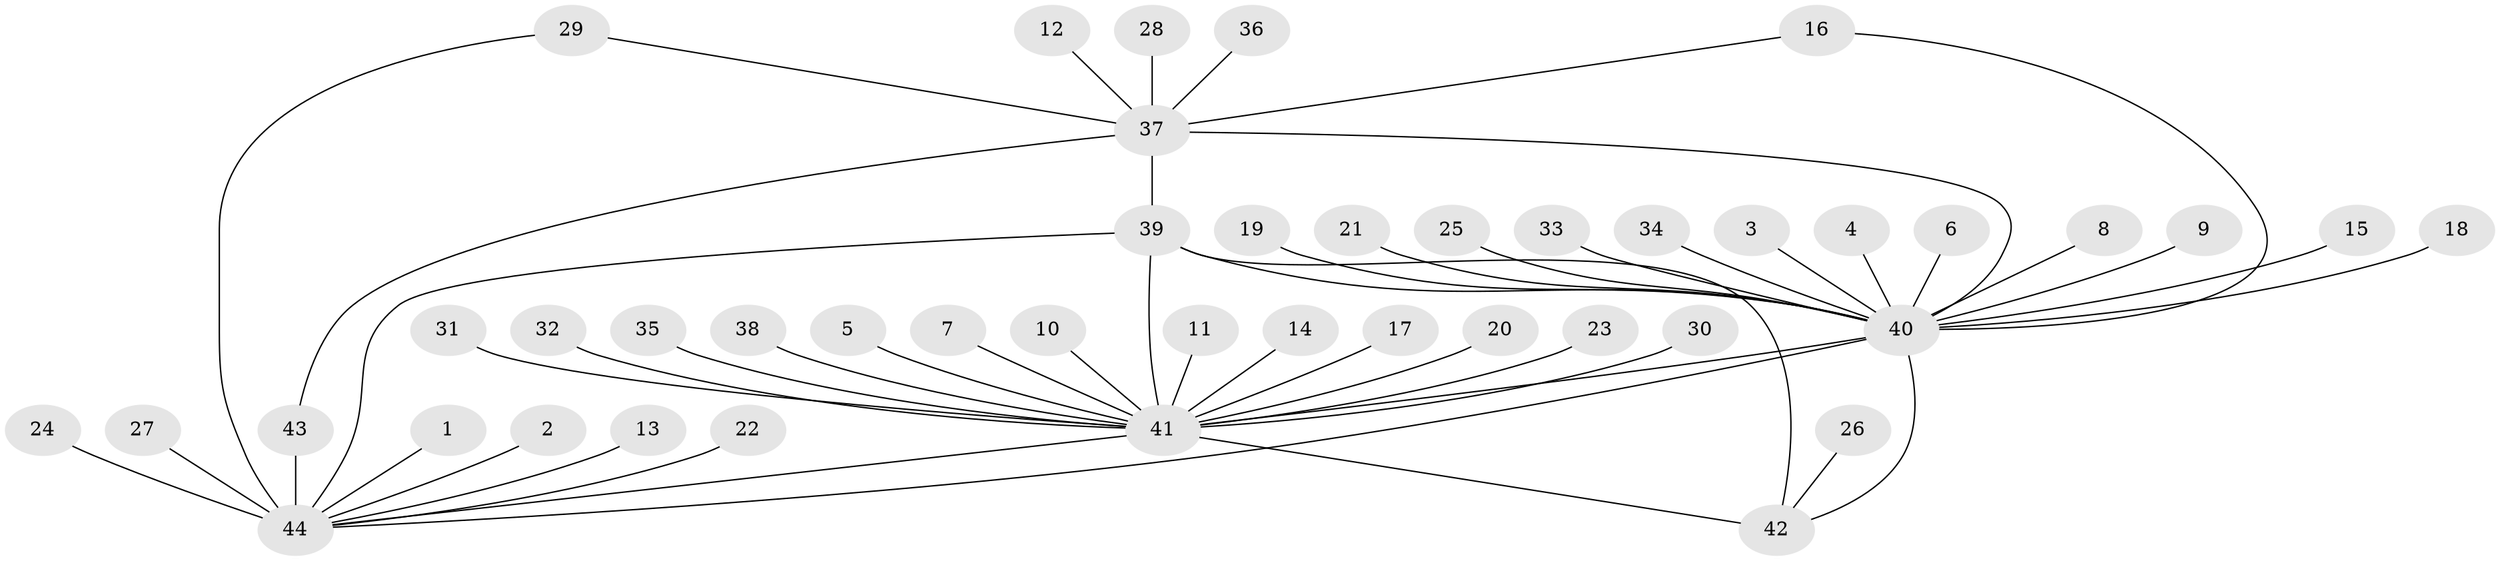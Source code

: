// original degree distribution, {10: 0.03424657534246575, 7: 0.04794520547945205, 9: 0.0273972602739726, 12: 0.03424657534246575, 8: 0.0273972602739726, 6: 0.02054794520547945, 14: 0.02054794520547945, 13: 0.0136986301369863, 11: 0.0136986301369863, 2: 0.1232876712328767, 1: 0.6232876712328768, 3: 0.0136986301369863}
// Generated by graph-tools (version 1.1) at 2025/37/03/04/25 23:37:31]
// undirected, 44 vertices, 52 edges
graph export_dot {
  node [color=gray90,style=filled];
  1;
  2;
  3;
  4;
  5;
  6;
  7;
  8;
  9;
  10;
  11;
  12;
  13;
  14;
  15;
  16;
  17;
  18;
  19;
  20;
  21;
  22;
  23;
  24;
  25;
  26;
  27;
  28;
  29;
  30;
  31;
  32;
  33;
  34;
  35;
  36;
  37;
  38;
  39;
  40;
  41;
  42;
  43;
  44;
  1 -- 44 [weight=1.0];
  2 -- 44 [weight=1.0];
  3 -- 40 [weight=1.0];
  4 -- 40 [weight=1.0];
  5 -- 41 [weight=1.0];
  6 -- 40 [weight=1.0];
  7 -- 41 [weight=1.0];
  8 -- 40 [weight=1.0];
  9 -- 40 [weight=1.0];
  10 -- 41 [weight=1.0];
  11 -- 41 [weight=1.0];
  12 -- 37 [weight=1.0];
  13 -- 44 [weight=1.0];
  14 -- 41 [weight=1.0];
  15 -- 40 [weight=1.0];
  16 -- 37 [weight=1.0];
  16 -- 40 [weight=1.0];
  17 -- 41 [weight=1.0];
  18 -- 40 [weight=1.0];
  19 -- 40 [weight=1.0];
  20 -- 41 [weight=1.0];
  21 -- 40 [weight=1.0];
  22 -- 44 [weight=1.0];
  23 -- 41 [weight=1.0];
  24 -- 44 [weight=1.0];
  25 -- 40 [weight=1.0];
  26 -- 42 [weight=1.0];
  27 -- 44 [weight=1.0];
  28 -- 37 [weight=1.0];
  29 -- 37 [weight=1.0];
  29 -- 44 [weight=1.0];
  30 -- 41 [weight=1.0];
  31 -- 41 [weight=1.0];
  32 -- 41 [weight=1.0];
  33 -- 40 [weight=1.0];
  34 -- 40 [weight=1.0];
  35 -- 41 [weight=1.0];
  36 -- 37 [weight=1.0];
  37 -- 39 [weight=6.0];
  37 -- 40 [weight=1.0];
  37 -- 43 [weight=1.0];
  38 -- 41 [weight=1.0];
  39 -- 40 [weight=2.0];
  39 -- 41 [weight=2.0];
  39 -- 42 [weight=5.0];
  39 -- 44 [weight=3.0];
  40 -- 41 [weight=2.0];
  40 -- 42 [weight=5.0];
  40 -- 44 [weight=1.0];
  41 -- 42 [weight=2.0];
  41 -- 44 [weight=1.0];
  43 -- 44 [weight=10.0];
}
